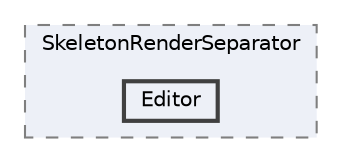 digraph "external/spine-runtimes/spine-unity/Assets/Spine/Editor/spine-unity/Modules/SkeletonRenderSeparator/Editor"
{
 // LATEX_PDF_SIZE
  bgcolor="transparent";
  edge [fontname=Helvetica,fontsize=10,labelfontname=Helvetica,labelfontsize=10];
  node [fontname=Helvetica,fontsize=10,shape=box,height=0.2,width=0.4];
  compound=true
  subgraph clusterdir_bc4373a07608071eef567d2ebc62db16 {
    graph [ bgcolor="#edf0f7", pencolor="grey50", label="SkeletonRenderSeparator", fontname=Helvetica,fontsize=10 style="filled,dashed", URL="dir_bc4373a07608071eef567d2ebc62db16.html",tooltip=""]
  dir_c5578e652316d7de791cf41ed1507043 [label="Editor", fillcolor="#edf0f7", color="grey25", style="filled,bold", URL="dir_c5578e652316d7de791cf41ed1507043.html",tooltip=""];
  }
}
